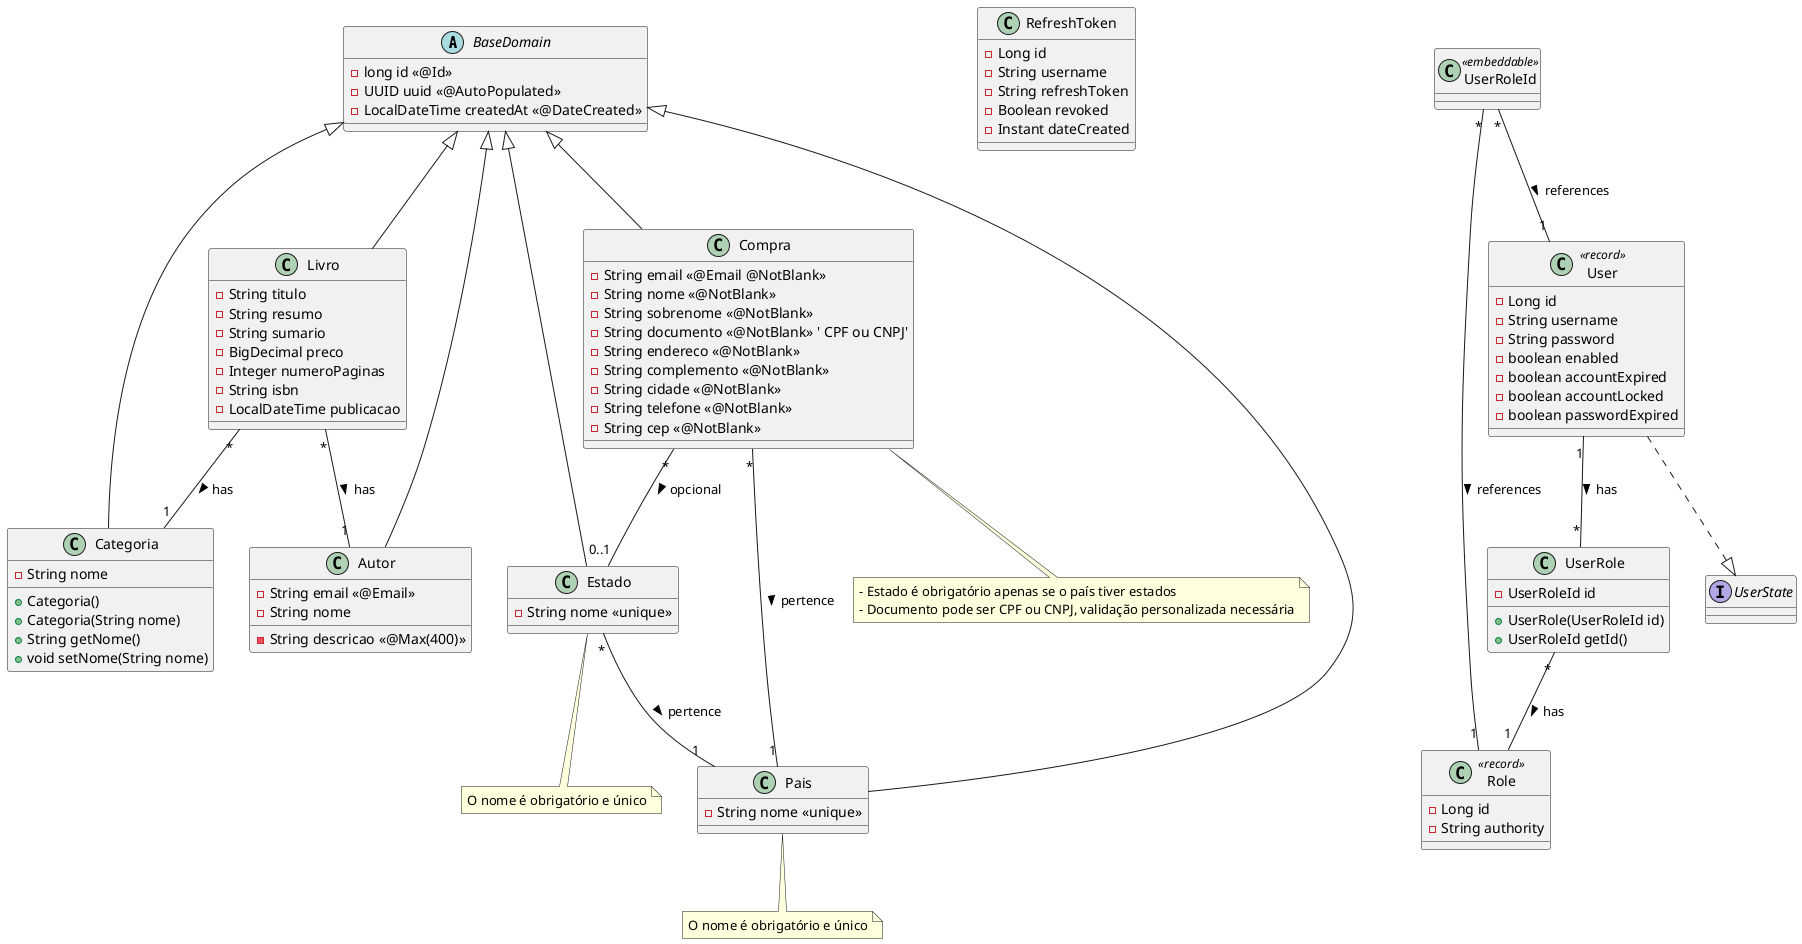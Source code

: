 @startuml

' Base class
abstract class BaseDomain {
  -long id <<@Id>>
  -UUID uuid <<@AutoPopulated>>
  -LocalDateTime createdAt <<@DateCreated>>
}

' Main entities
class Livro {
  -String titulo
  -String resumo
  -String sumario
  -BigDecimal preco
  -Integer numeroPaginas
  -String isbn
  -LocalDateTime publicacao
}

class Categoria {
  -String nome
  +Categoria()
  +Categoria(String nome)
  +String getNome()
  +void setNome(String nome)
}

class Autor {
  -String email <<@Email>>
  -String nome
  -String descricao <<@Max(400)>>
}

' Country and State entities
class Pais {
  -String nome <<unique>>
}
note bottom of Pais: O nome é obrigatório e único

class Estado {
  -String nome <<unique>>
}
note bottom of Estado: O nome é obrigatório e único

' Compra entity
class Compra {
  -String email <<@Email @NotBlank>>
  -String nome <<@NotBlank>>
  -String sobrenome <<@NotBlank>>
  -String documento <<@NotBlank>> ' CPF ou CNPJ'
  -String endereco <<@NotBlank>>
  -String complemento <<@NotBlank>>
  -String cidade <<@NotBlank>>
  -String telefone <<@NotBlank>>
  -String cep <<@NotBlank>>
}

note bottom of Compra
  - Estado é obrigatório apenas se o país tiver estados
  - Documento pode ser CPF ou CNPJ, validação personalizada necessária
end note

' Refresh/Auth/User entities
class RefreshToken {
  -Long id
  -String username
  -String refreshToken
  -Boolean revoked
  -Instant dateCreated
}

class Role <<record>> {
  -Long id
  -String authority
}

class User <<record>> {
  -Long id
  -String username
  -String password
  -boolean enabled
  -boolean accountExpired
  -boolean accountLocked
  -boolean passwordExpired
}

class UserRole {
  -UserRoleId id
  +UserRole(UserRoleId id)
  +UserRoleId getId()
}

class UserRoleId <<embeddable>> {
}

' Interfaces
interface UserState {
}

' Inheritance relationships
BaseDomain <|-- Livro
BaseDomain <|-- Categoria
BaseDomain <|-- Autor
BaseDomain <|-- Pais
BaseDomain <|-- Estado
BaseDomain <|-- Compra
User ..|> UserState

' Entity relationships
Livro "*" -- "1" Categoria : has >
Livro "*" -- "1" Autor : has >
User "1" -- "*" UserRole : has >
UserRole "*" -- "1" Role : has >
UserRoleId "*" -- "1" User : references >
UserRoleId "*" -- "1" Role : references >
Estado "*" -- "1" Pais : pertence >
Compra "*" -- "1" Pais : pertence >
Compra "*" -- "0..1" Estado : opcional >

@enduml
